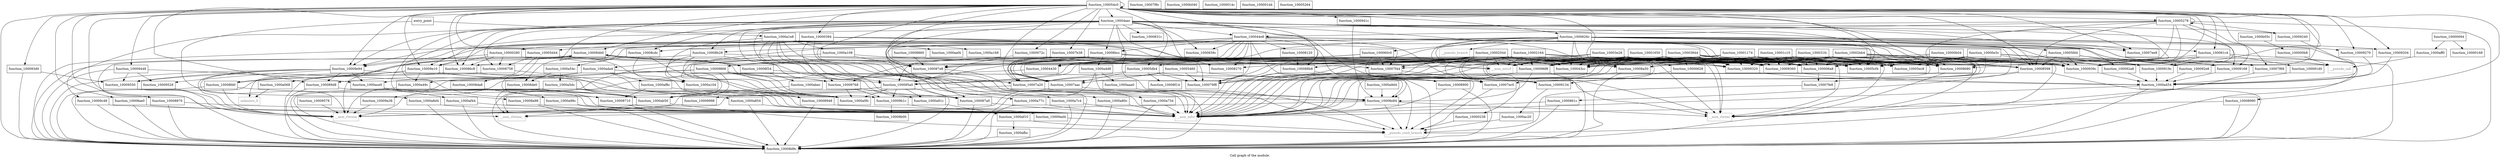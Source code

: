 digraph "Call graph of the module." {
  label="Call graph of the module.";
  node [shape=record];

  Node_function_100054c0 [label="{function_100054c0}"];
  Node_function_10005d44 [label="{function_10005d44}"];
  Node_function_10005cf4 [label="{function_10005cf4}"];
  Node_function_10007b38 [label="{function_10007b38}"];
  Node_function_10007ec0 [label="{function_10007ec0}"];
  Node_function_10009270 [label="{function_10009270}"];
  Node_function_10008948 [label="{function_10008948}"];
  Node_function_10005db4 [label="{function_10005db4}"];
  Node_function_10008bcc [label="{function_10008bcc}"];
  Node_function_10008990 [label="{function_10008990}"];
  Node_function_10009360 [label="{function_10009360}"];
  Node_function_10008cdc [label="{function_10008cdc}"];
  Node_function_10007ee8 [label="{function_10007ee8}"];
  Node_function_10007f44 [label="{function_10007f44}"];
  Node_function_10007f68 [label="{function_10007f68}"];
  Node_function_10008d9c [label="{function_10008d9c}"];
  Node_function_10007f8c [label="{function_10007f8c}"];
  Node_function_10007fe8 [label="{function_10007fe8}"];
  Node_function_100092a8 [label="{function_100092a8}"];
  Node_function_10008da8 [label="{function_10008da8}"];
  Node_function_100089d8 [label="{function_100089d8}"];
  Node_function_10005ec8 [label="{function_10005ec8}"];
  Node_function_100092e8 [label="{function_100092e8}"];
  Node_function_10008a50 [label="{function_10008a50}"];
  Node_function_100079f8 [label="{function_100079f8}"];
  Node_function_100088b8 [label="{function_100088b8}"];
  Node_function_10008de0 [label="{function_10008de0}"];
  Node_function_10008120 [label="{function_10008120}"];
  Node_function_100081c4 [label="{function_100081c4}"];
  Node_function_10008270 [label="{function_10008270}"];
  Node_function_1000831c [label="{function_1000831c}"];
  Node_function_1000839c [label="{function_1000839c}"];
  Node_function_10008e84 [label="{function_10008e84}"];
  Node_function_100084b0 [label="{function_100084b0}"];
  Node_function_10008598 [label="{function_10008598}"];
  Node_function_10005fd4 [label="{function_10005fd4}"];
  Node_function_1000861c [label="{function_1000861c}"];
  Node_function_100060c0 [label="{function_100060c0}"];
  Node_function_10007a20 [label="{function_10007a20}"];
  Node_function_10008f14 [label="{function_10008f14}"];
  Node_function_10008680 [label="{function_10008680}"];
  Node_function_10008f34 [label="{function_10008f34}"];
  Node_function_100086c8 [label="{function_100086c8}"];
  Node_function_10008fd0 [label="{function_10008fd0}"];
  Node_function_10008710 [label="{function_10008710}"];
  Node_function_10009134 [label="{function_10009134}"];
  Node_function_10008758 [label="{function_10008758}"];
  Node_function_10009168 [label="{function_10009168}"];
  Node_function_1000919c [label="{function_1000919c}"];
  Node_function_10008a98 [label="{function_10008a98}"];
  Node_function_10008ae0 [label="{function_10008ae0}"];
  Node_function_10009320 [label="{function_10009320}"];
  Node_function_100087a0 [label="{function_100087a0}"];
  Node_function_1000626c [label="{function_1000626c}"];
  Node_function_10008b28 [label="{function_10008b28}"];
  Node_function_1000939c [label="{function_1000939c}"];
  Node_function_10007aac [label="{function_10007aac}"];
  Node_function_100091d0 [label="{function_100091d0}"];
  Node_function_100087e8 [label="{function_100087e8}"];
  Node_function_10009204 [label="{function_10009204}"];
  Node_function_10008860 [label="{function_10008860}"];
  Node_function_10009240 [label="{function_10009240}"];
  Node_function_10008870 [label="{function_10008870}"];
  Node_function_100093d0 [label="{function_100093d0}"];
  Node_function_1000a80c [label="{function_1000a80c}"];
  Node_function_1000941c [label="{function_1000941c}"];
  Node_function_10009448 [label="{function_10009448}"];
  Node_function_10009528 [label="{function_10009528}"];
  Node_function_10009550 [label="{function_10009550}"];
  Node_function_10009578 [label="{function_10009578}"];
  Node_function_100095a0 [label="{function_100095a0}"];
  Node_function_100096f8 [label="{function_100096f8}"];
  Node_function_10009768 [label="{function_10009768}"];
  Node_function_10009868 [label="{function_10009868}"];
  Node_function_10009998 [label="{function_10009998}"];
  Node_function_10009a38 [label="{function_10009a38}"];
  Node_function_10009ad4 [label="{function_10009ad4}"];
  Node_function_10009b00 [label="{function_10009b00}"];
  Node_function_10009b1c [label="{function_10009b1c}"];
  Node_function_10009c48 [label="{function_10009c48}"];
  Node_function_10009e10 [label="{function_10009e10}"];
  Node_function_10009e94 [label="{function_10009e94}"];
  Node_function_1000a068 [label="{function_1000a068}"];
  Node_function_1000a0fc [label="{function_1000a0fc}"];
  Node_function_1000a104 [label="{function_1000a104}"];
  Node_function_1000a108 [label="{function_1000a108}"];
  Node_function_1000a168 [label="{function_1000a168}"];
  Node_function_1000a1e8 [label="{function_1000a1e8}"];
  Node_function_1000a454 [label="{function_1000a454}"];
  Node_function_1000a49c [label="{function_1000a49c}"];
  Node_function_1000a4d8 [label="{function_1000a4d8}"];
  Node_function_1000a54c [label="{function_1000a54c}"];
  Node_function_1000a5dc [label="{function_1000a5dc}"];
  Node_function_1000a734 [label="{function_1000a734}"];
  Node_function_1000a77c [label="{function_1000a77c}"];
  Node_function_1000a7c4 [label="{function_1000a7c4}"];
  Node_function_1000a854 [label="{function_1000a854}"];
  Node_function_1000a8d4 [label="{function_1000a8d4}"];
  Node_function_1000a91c [label="{function_1000a91c}"];
  Node_function_1000a98c [label="{function_1000a98c}"];
  Node_function_1000a9d4 [label="{function_1000a9d4}"];
  Node_function_1000aaa0 [label="{function_1000aaa0}"];
  Node_function_1000ab50 [label="{function_1000ab50}"];
  Node_function_1000abec [label="{function_1000abec}"];
  Node_function_1000ac20 [label="{function_1000ac20}"];
  Node_function_1000ace0 [label="{function_1000ace0}"];
  Node_function_1000ada4 [label="{function_1000ada4}"];
  Node_function_1000aef4 [label="{function_1000aef4}"];
  Node_function_1000af10 [label="{function_1000af10}"];
  Node_function_1000af44 [label="{function_1000af44}"];
  Node_function_1000af8c [label="{function_1000af8c}"];
  Node_function_1000afbc [label="{function_1000afbc}"];
  Node_function_1000aff0 [label="{function_1000aff0}"];
  Node_function_1000b040 [label="{function_1000b040}"];
  Node_function_1000b05c [label="{function_1000b05c}"];
  Node___asm_rlwinm [color="gray50", fontcolor="gray50", label="{__asm_rlwinm}"];
  Node___asm_rlwinm_ [color="gray50", fontcolor="gray50", label="{__asm_rlwinm_}"];
  Node___asm_rlwimi [color="gray50", fontcolor="gray50", label="{__asm_rlwimi}"];
  Node___asm_mfcr [color="gray50", fontcolor="gray50", label="{__asm_mfcr}"];
  Node___asm_mtcrf [color="gray50", fontcolor="gray50", label="{__asm_mtcrf}"];
  Node_unknown_0 [color="gray50", fontcolor="gray50", label="{unknown_0}"];
  Node_function_10008900 [label="{function_10008900}"];
  Node___pseudo_call [color="gray50", fontcolor="gray50", label="{__pseudo_call}"];
  Node___pseudo_branch [color="gray50", fontcolor="gray50", label="{__pseudo_branch}"];
  Node___pseudo_cond_branch [color="gray50", fontcolor="gray50", label="{__pseudo_cond_branch}"];
  Node_function_10000094 [label="{function_10000094}"];
  Node_function_100000b8 [label="{function_100000b8}"];
  Node_function_1000014c [label="{function_1000014c}"];
  Node_function_10000168 [label="{function_10000168}"];
  Node_function_100001d4 [label="{function_100001d4}"];
  Node_entry_point [label="{entry_point}"];
  Node_function_10000238 [label="{function_10000238}"];
  Node_function_10000280 [label="{function_10000280}"];
  Node_function_10000394 [label="{function_10000394}"];
  Node_function_10000628 [label="{function_10000628}"];
  Node_function_100006a8 [label="{function_100006a8}"];
  Node_function_1000072c [label="{function_1000072c}"];
  Node_function_10000b04 [label="{function_10000b04}"];
  Node_function_10000e3c [label="{function_10000e3c}"];
  Node_function_10001174 [label="{function_10001174}"];
  Node_function_10001650 [label="{function_10001650}"];
  Node_function_10001c10 [label="{function_10001c10}"];
  Node_function_10002164 [label="{function_10002164}"];
  Node_function_10002544 [label="{function_10002544}"];
  Node_function_10002bb4 [label="{function_10002bb4}"];
  Node_function_100031fc [label="{function_100031fc}"];
  Node_function_10003844 [label="{function_10003844}"];
  Node_function_10003e28 [label="{function_10003e28}"];
  Node_function_100043cc [label="{function_100043cc}"];
  Node_function_10004430 [label="{function_10004430}"];
  Node_function_100044e8 [label="{function_100044e8}"];
  Node_function_10004aec [label="{function_10004aec}"];
  Node_function_10005264 [label="{function_10005264}"];
  Node_function_10005278 [label="{function_10005278}"];
  Node_function_10005460 [label="{function_10005460}"];
  Node_function_100054c0 -> Node_function_100054c0;
  Node_function_100054c0 -> Node_function_10005d44;
  Node_function_100054c0 -> Node_function_10005cf4;
  Node_function_100054c0 -> Node_function_10007b38;
  Node_function_100054c0 -> Node_function_10007ec0;
  Node_function_100054c0 -> Node_function_10009270;
  Node_function_100054c0 -> Node_function_10008948;
  Node_function_100054c0 -> Node_function_10005db4;
  Node_function_100054c0 -> Node_function_10008990;
  Node_function_100054c0 -> Node_function_10007ee8;
  Node_function_100054c0 -> Node_function_10007f68;
  Node_function_100054c0 -> Node_function_10008d9c;
  Node_function_100054c0 -> Node_function_100089d8;
  Node_function_100054c0 -> Node_function_100092e8;
  Node_function_100054c0 -> Node_function_100079f8;
  Node_function_100054c0 -> Node_function_100081c4;
  Node_function_100054c0 -> Node_function_100084b0;
  Node_function_100054c0 -> Node_function_10008598;
  Node_function_100054c0 -> Node_function_10007a20;
  Node_function_100054c0 -> Node_function_10008680;
  Node_function_100054c0 -> Node_function_100086c8;
  Node_function_100054c0 -> Node_function_1000919c;
  Node_function_100054c0 -> Node_function_10008ae0;
  Node_function_100054c0 -> Node_function_1000626c;
  Node_function_100054c0 -> Node_function_1000939c;
  Node_function_100054c0 -> Node_function_10007aac;
  Node_function_100054c0 -> Node_function_100087e8;
  Node_function_100054c0 -> Node_function_10009204;
  Node_function_100054c0 -> Node_function_10008870;
  Node_function_100054c0 -> Node_function_100093d0;
  Node_function_100054c0 -> Node_function_1000941c;
  Node_function_100054c0 -> Node_function_10009448;
  Node_function_100054c0 -> Node_function_10009e10;
  Node_function_100054c0 -> Node_function_10009e94;
  Node_function_100054c0 -> Node___asm_rlwinm;
  Node_function_100054c0 -> Node_function_10000394;
  Node_function_100054c0 -> Node_function_1000072c;
  Node_function_100054c0 -> Node_function_10004aec;
  Node_function_100054c0 -> Node_function_10005278;
  Node_function_10005d44 -> Node_function_10008da8;
  Node_function_10005d44 -> Node_function_10008a50;
  Node_function_10005d44 -> Node_function_10008710;
  Node_function_10005d44 -> Node_function_10008758;
  Node_function_10007b38 -> Node_function_10007f44;
  Node_function_10007b38 -> Node_function_100095a0;
  Node_function_10007ec0 -> Node___pseudo_cond_branch;
  Node_function_10009270 -> Node_function_1000a454;
  Node_function_10008948 -> Node_function_10008d9c;
  Node_function_10008948 -> Node___asm_mfcr;
  Node_function_10005db4 -> Node_function_10007ec0;
  Node_function_10005db4 -> Node_function_100079f8;
  Node_function_10005db4 -> Node_function_10007a20;
  Node_function_10005db4 -> Node_function_10008f14;
  Node_function_10005db4 -> Node_function_10007aac;
  Node_function_10008bcc -> Node_function_10008d9c;
  Node_function_10008bcc -> Node_function_10008598;
  Node_function_10008bcc -> Node_function_10008680;
  Node_function_10008bcc -> Node_function_100087e8;
  Node_function_10008bcc -> Node_function_100095a0;
  Node_function_10008bcc -> Node_function_100096f8;
  Node_function_10008bcc -> Node_function_10009768;
  Node_function_10008bcc -> Node_function_1000a0fc;
  Node_function_10008bcc -> Node_function_1000a4d8;
  Node_function_10008990 -> Node_function_10008d9c;
  Node_function_10008990 -> Node___asm_mfcr;
  Node_function_10009360 -> Node_function_1000a454;
  Node_function_10008cdc -> Node_function_1000a0fc;
  Node_function_10008cdc -> Node_function_1000a104;
  Node_function_10008cdc -> Node_function_1000a54c;
  Node_function_10007f44 -> Node___pseudo_cond_branch;
  Node_function_10007f68 -> Node___pseudo_cond_branch;
  Node_function_10007fe8 -> Node___pseudo_cond_branch;
  Node_function_100092a8 -> Node_function_1000a454;
  Node_function_10008da8 -> Node_function_1000a98c;
  Node_function_100089d8 -> Node_function_10008d9c;
  Node_function_100089d8 -> Node___asm_mfcr;
  Node_function_100092e8 -> Node_function_1000a454;
  Node_function_10008a50 -> Node_function_10008d9c;
  Node_function_10008a50 -> Node___asm_mfcr;
  Node_function_100088b8 -> Node_function_10008d9c;
  Node_function_100088b8 -> Node___asm_mfcr;
  Node_function_10008de0 -> Node_function_1000ab50;
  Node_function_10008de0 -> Node___asm_rlwinm_;
  Node_function_10008120 -> Node_function_100088b8;
  Node_function_100081c4 -> Node_function_10008d9c;
  Node_function_100081c4 -> Node_function_10008680;
  Node_function_100081c4 -> Node_function_1000919c;
  Node_function_100081c4 -> Node_function_1000939c;
  Node_function_100081c4 -> Node_function_100091d0;
  Node_function_10008e84 -> Node___asm_rlwinm_;
  Node_function_10008e84 -> Node___asm_rlwimi;
  Node_function_10008e84 -> Node___pseudo_cond_branch;
  Node_function_100084b0 -> Node_function_10008d9c;
  Node_function_100084b0 -> Node_function_10008f34;
  Node_function_100084b0 -> Node_function_10008fd0;
  Node_function_100084b0 -> Node___asm_mfcr;
  Node_function_10008598 -> Node_function_10008d9c;
  Node_function_10008598 -> Node_function_1000861c;
  Node_function_10008598 -> Node___asm_mfcr;
  Node_function_10005fd4 -> Node_function_10007f68;
  Node_function_10005fd4 -> Node_function_10008598;
  Node_function_10005fd4 -> Node_function_10008680;
  Node_function_10005fd4 -> Node_function_1000919c;
  Node_function_10005fd4 -> Node_function_1000939c;
  Node_function_1000861c -> Node_function_10008d9c;
  Node_function_1000861c -> Node___asm_mfcr;
  Node_function_100060c0 -> Node_function_10007ec0;
  Node_function_100060c0 -> Node_function_10007f44;
  Node_function_100060c0 -> Node_function_100095a0;
  Node_function_100060c0 -> Node_function_10009868;
  Node_function_10007a20 -> Node___asm_rlwinm;
  Node_function_10007a20 -> Node___pseudo_cond_branch;
  Node_function_10008680 -> Node_function_10008d9c;
  Node_function_10008680 -> Node___asm_mfcr;
  Node_function_10008f34 -> Node_function_10008e84;
  Node_function_10008f34 -> Node_function_100084b0;
  Node_function_10008f34 -> Node_function_1000abec;
  Node_function_100086c8 -> Node_function_10008d9c;
  Node_function_100086c8 -> Node___asm_mfcr;
  Node_function_10008fd0 -> Node_function_10008d9c;
  Node_function_10008fd0 -> Node_function_100084b0;
  Node_function_10008fd0 -> Node_function_1000ab50;
  Node_function_10008fd0 -> Node___asm_rlwinm;
  Node_function_10008710 -> Node_function_10008d9c;
  Node_function_10008710 -> Node___asm_mfcr;
  Node_function_10009134 -> Node_function_1000ac20;
  Node_function_10008758 -> Node_function_10008d9c;
  Node_function_10008758 -> Node___asm_mfcr;
  Node_function_10009168 -> Node_function_1000a454;
  Node_function_1000919c -> Node_function_1000a454;
  Node_function_10008a98 -> Node_function_10008d9c;
  Node_function_10008a98 -> Node___asm_mfcr;
  Node_function_10008ae0 -> Node_function_10008d9c;
  Node_function_10008ae0 -> Node___asm_mfcr;
  Node_function_10009320 -> Node_function_1000a454;
  Node_function_100087a0 -> Node_function_10008d9c;
  Node_function_100087a0 -> Node___asm_mfcr;
  Node_function_1000626c -> Node_function_10005d44;
  Node_function_1000626c -> Node_function_10005cf4;
  Node_function_1000626c -> Node_function_10009270;
  Node_function_1000626c -> Node_function_10008948;
  Node_function_1000626c -> Node_function_10009360;
  Node_function_1000626c -> Node_function_10008d9c;
  Node_function_1000626c -> Node_function_100092a8;
  Node_function_1000626c -> Node_function_10008a50;
  Node_function_1000626c -> Node_function_10008de0;
  Node_function_1000626c -> Node_function_100081c4;
  Node_function_1000626c -> Node_function_10008598;
  Node_function_1000626c -> Node_function_10005fd4;
  Node_function_1000626c -> Node_function_100060c0;
  Node_function_1000626c -> Node_function_10008680;
  Node_function_1000626c -> Node_function_100086c8;
  Node_function_1000626c -> Node_function_10009320;
  Node_function_1000626c -> Node_function_1000939c;
  Node_function_1000626c -> Node_function_10009204;
  Node_function_1000626c -> Node_function_100096f8;
  Node_function_1000626c -> Node_function_10009e10;
  Node_function_1000626c -> Node___asm_rlwinm;
  Node_function_1000626c -> Node___asm_rlwimi;
  Node_function_1000626c -> Node___asm_mfcr;
  Node_function_1000626c -> Node___asm_mtcrf;
  Node_function_1000626c -> Node___pseudo_branch;
  Node_function_1000626c -> Node_function_100043cc;
  Node_function_1000626c -> Node_function_10004430;
  Node_function_10008b28 -> Node_function_10008d9c;
  Node_function_10008b28 -> Node_function_10008680;
  Node_function_10008b28 -> Node_function_10009768;
  Node_function_10008b28 -> Node_function_1000a0fc;
  Node_function_10008b28 -> Node_function_1000a104;
  Node_function_1000939c -> Node_function_1000a454;
  Node_function_10007aac -> Node___asm_rlwinm;
  Node_function_10007aac -> Node___pseudo_cond_branch;
  Node_function_100091d0 -> Node_function_1000a454;
  Node_function_100087e8 -> Node_function_10008d9c;
  Node_function_100087e8 -> Node___asm_mfcr;
  Node_function_10009204 -> Node_function_1000a454;
  Node_function_10008860 -> Node_function_100087e8;
  Node_function_10009240 -> Node_function_1000a454;
  Node_function_10008870 -> Node_function_10008d9c;
  Node_function_10008870 -> Node___asm_mfcr;
  Node_function_100093d0 -> Node_function_10008d9c;
  Node_function_100093d0 -> Node_function_10009550;
  Node_function_1000a80c -> Node_function_10008d9c;
  Node_function_1000a80c -> Node___asm_mfcr;
  Node_function_1000941c -> Node_function_10008e84;
  Node_function_10009448 -> Node_function_10008d9c;
  Node_function_10009448 -> Node_function_10009528;
  Node_function_10009448 -> Node_function_10009550;
  Node_function_10009448 -> Node_function_1000ace0;
  Node_function_10009528 -> Node___asm_rlwinm;
  Node_function_10009550 -> Node___asm_rlwinm;
  Node_function_10009578 -> Node___asm_rlwinm;
  Node_function_100095a0 -> Node_function_10008d9c;
  Node_function_100095a0 -> Node_function_10009998;
  Node_function_100095a0 -> Node_function_10009b1c;
  Node_function_100095a0 -> Node_function_1000a0fc;
  Node_function_100095a0 -> Node_function_1000a91c;
  Node_function_100095a0 -> Node___asm_rlwinm;
  Node_function_100096f8 -> Node_function_10008d9c;
  Node_function_100096f8 -> Node_function_10008e84;
  Node_function_100096f8 -> Node_function_100095a0;
  Node_function_10009768 -> Node_function_10009b1c;
  Node_function_10009768 -> Node_function_1000a0fc;
  Node_function_10009768 -> Node_function_1000a91c;
  Node_function_10009868 -> Node_function_100095a0;
  Node_function_10009868 -> Node_function_10009768;
  Node_function_10009868 -> Node_function_10009a38;
  Node_function_10009868 -> Node_function_10009b1c;
  Node_function_10009868 -> Node_function_1000a0fc;
  Node_function_10009868 -> Node_function_1000ab50;
  Node_function_10009868 -> Node___asm_rlwinm;
  Node_function_10009998 -> Node___asm_rlwinm;
  Node_function_10009a38 -> Node___asm_rlwinm;
  Node_function_10009ad4 -> Node___pseudo_cond_branch;
  Node_function_10009b1c -> Node_function_10009ad4;
  Node_function_10009b1c -> Node_function_10009b00;
  Node_function_10009c48 -> Node_function_10008d9c;
  Node_function_10009c48 -> Node___asm_rlwinm_;
  Node_function_10009e10 -> Node_function_1000a068;
  Node_function_10009e10 -> Node_function_1000a0fc;
  Node_function_10009e10 -> Node_function_1000a104;
  Node_function_10009e10 -> Node_function_1000a49c;
  Node_function_10009e10 -> Node_unknown_0;
  Node_function_10009e94 -> Node_function_10008d9c;
  Node_function_10009e94 -> Node_function_100089d8;
  Node_function_10009e94 -> Node_function_10009528;
  Node_function_10009e94 -> Node_function_10009550;
  Node_function_10009e94 -> Node_function_1000a8d4;
  Node_function_10009e94 -> Node_function_1000ace0;
  Node_function_10009e94 -> Node___asm_rlwinm;
  Node_function_10009e94 -> Node___asm_mfcr;
  Node_function_1000a068 -> Node_unknown_0;
  Node_function_1000a108 -> Node_function_10008598;
  Node_function_1000a108 -> Node_function_100087e8;
  Node_function_1000a108 -> Node_function_1000ada4;
  Node_function_1000a1e8 -> Node_function_10008d9c;
  Node_function_1000a1e8 -> Node_function_10008e84;
  Node_function_1000a1e8 -> Node_function_1000a80c;
  Node_function_1000a1e8 -> Node_function_10009e10;
  Node_function_1000a1e8 -> Node_function_1000a108;
  Node_function_1000a1e8 -> Node_function_1000a168;
  Node_function_1000a1e8 -> Node_function_1000a734;
  Node_function_1000a1e8 -> Node_function_1000a77c;
  Node_function_1000a1e8 -> Node_function_1000a7c4;
  Node_function_1000a1e8 -> Node_function_1000ab50;
  Node_function_1000a1e8 -> Node_function_1000aef4;
  Node_function_1000a1e8 -> Node___pseudo_call;
  Node_function_1000a454 -> Node_function_10008d9c;
  Node_function_1000a454 -> Node___asm_mfcr;
  Node_function_1000a49c -> Node_function_10008d9c;
  Node_function_1000a49c -> Node___asm_mfcr;
  Node_function_1000a4d8 -> Node_function_10008d9c;
  Node_function_1000a4d8 -> Node_function_1000aaa0;
  Node_function_1000a4d8 -> Node___asm_mfcr;
  Node_function_1000a54c -> Node_function_10008de0;
  Node_function_1000a54c -> Node_function_1000a5dc;
  Node_function_1000a5dc -> Node_function_10008d9c;
  Node_function_1000a5dc -> Node_function_1000a854;
  Node_function_1000a5dc -> Node_function_1000ab50;
  Node_function_1000a5dc -> Node___asm_rlwinm;
  Node_function_1000a5dc -> Node___asm_mfcr;
  Node_function_1000a734 -> Node_function_10008d9c;
  Node_function_1000a734 -> Node___asm_mfcr;
  Node_function_1000a77c -> Node_function_10008d9c;
  Node_function_1000a77c -> Node___asm_mfcr;
  Node_function_1000a7c4 -> Node_function_10008d9c;
  Node_function_1000a7c4 -> Node___asm_mfcr;
  Node_function_1000a854 -> Node_function_10008d9c;
  Node_function_1000a854 -> Node___asm_mfcr;
  Node_function_1000a8d4 -> Node_function_10008d9c;
  Node_function_1000a8d4 -> Node___asm_mfcr;
  Node_function_1000a91c -> Node_function_1000af10;
  Node_function_1000a98c -> Node_function_10008d9c;
  Node_function_1000a98c -> Node___asm_mfcr;
  Node_function_1000a9d4 -> Node_function_10008e84;
  Node_function_1000aaa0 -> Node_function_10008e84;
  Node_function_1000ab50 -> Node___asm_rlwinm_;
  Node_function_1000ab50 -> Node___pseudo_cond_branch;
  Node_function_1000abec -> Node_function_1000ab50;
  Node_function_1000ac20 -> Node___pseudo_cond_branch;
  Node_function_1000ace0 -> Node_function_1000ab50;
  Node_function_1000ace0 -> Node_function_1000af44;
  Node_function_1000ada4 -> Node_function_100089d8;
  Node_function_1000ada4 -> Node_function_10008e84;
  Node_function_1000ada4 -> Node_function_10009550;
  Node_function_1000ada4 -> Node_function_1000a0fc;
  Node_function_1000ada4 -> Node_function_1000a49c;
  Node_function_1000ada4 -> Node_function_1000ace0;
  Node_function_1000ada4 -> Node_function_1000af8c;
  Node_function_1000ada4 -> Node___pseudo_cond_branch;
  Node_function_1000af10 -> Node_function_1000afbc;
  Node_function_1000af10 -> Node___pseudo_cond_branch;
  Node_function_1000af44 -> Node_function_10008d9c;
  Node_function_1000af44 -> Node___asm_mfcr;
  Node_function_1000af8c -> Node_function_10008710;
  Node_function_1000af8c -> Node_function_100087a0;
  Node_function_1000afbc -> Node_function_10008d9c;
  Node_function_1000aff0 -> Node___pseudo_call;
  Node_function_1000b05c -> Node_function_100000b8;
  Node_function_10008900 -> Node_function_10008d9c;
  Node_function_10008900 -> Node___asm_mfcr;
  Node_function_10000094 -> Node_function_1000aff0;
  Node_function_10000094 -> Node_function_10000168;
  Node_function_100000b8 -> Node___pseudo_call;
  Node_entry_point -> Node_function_1000a1e8;
  Node_entry_point -> Node___asm_rlwinm;
  Node_function_10000238 -> Node___pseudo_cond_branch;
  Node_function_10000280 -> Node_function_100086c8;
  Node_function_10000280 -> Node_function_10008758;
  Node_function_10000280 -> Node_function_100087a0;
  Node_function_10000280 -> Node_function_10009e10;
  Node_function_10000280 -> Node_function_10009e94;
  Node_function_10000280 -> Node___pseudo_call;
  Node_function_10000394 -> Node_function_10007f44;
  Node_function_10000394 -> Node_function_10008d9c;
  Node_function_10000394 -> Node_function_100096f8;
  Node_function_10000394 -> Node_function_10009768;
  Node_function_10000394 -> Node___asm_mfcr;
  Node_function_10000394 -> Node___asm_mtcrf;
  Node_function_10000394 -> Node_function_10000280;
  Node_function_10000628 -> Node_function_10009134;
  Node_function_100006a8 -> Node_function_10007fe8;
  Node_function_1000072c -> Node_function_100096f8;
  Node_function_1000072c -> Node_function_10009868;
  Node_function_10000b04 -> Node_function_10005cf4;
  Node_function_10000b04 -> Node_function_10005ec8;
  Node_function_10000b04 -> Node_function_100092e8;
  Node_function_10000b04 -> Node_function_10009168;
  Node_function_10000b04 -> Node_function_1000919c;
  Node_function_10000b04 -> Node_function_1000939c;
  Node_function_10000b04 -> Node_function_100096f8;
  Node_function_10000b04 -> Node___asm_mfcr;
  Node_function_10000b04 -> Node_function_100006a8;
  Node_function_10000e3c -> Node_function_10005cf4;
  Node_function_10000e3c -> Node_function_10005ec8;
  Node_function_10000e3c -> Node_function_100092e8;
  Node_function_10000e3c -> Node_function_10009168;
  Node_function_10000e3c -> Node_function_1000919c;
  Node_function_10000e3c -> Node_function_1000939c;
  Node_function_10000e3c -> Node_function_100096f8;
  Node_function_10000e3c -> Node___asm_mfcr;
  Node_function_10000e3c -> Node_function_100006a8;
  Node_function_10001174 -> Node_function_10005cf4;
  Node_function_10001174 -> Node_function_10009360;
  Node_function_10001174 -> Node_function_10005ec8;
  Node_function_10001174 -> Node_function_10008680;
  Node_function_10001174 -> Node_function_10009320;
  Node_function_10001174 -> Node_function_1000939c;
  Node_function_10001174 -> Node_function_100096f8;
  Node_function_10001174 -> Node___asm_rlwimi;
  Node_function_10001174 -> Node___asm_mfcr;
  Node_function_10001174 -> Node___asm_mtcrf;
  Node_function_10001174 -> Node_function_100006a8;
  Node_function_10001174 -> Node_function_100043cc;
  Node_function_10001174 -> Node_function_10004430;
  Node_function_10001650 -> Node_function_10005cf4;
  Node_function_10001650 -> Node_function_10009360;
  Node_function_10001650 -> Node_function_10007f44;
  Node_function_10001650 -> Node_function_10005ec8;
  Node_function_10001650 -> Node_function_10008680;
  Node_function_10001650 -> Node_function_10009320;
  Node_function_10001650 -> Node_function_1000939c;
  Node_function_10001650 -> Node_function_100096f8;
  Node_function_10001650 -> Node___asm_rlwimi;
  Node_function_10001650 -> Node___asm_mfcr;
  Node_function_10001650 -> Node___asm_mtcrf;
  Node_function_10001650 -> Node_function_100006a8;
  Node_function_10001650 -> Node_function_100043cc;
  Node_function_10001650 -> Node_function_10004430;
  Node_function_10001c10 -> Node_function_10005cf4;
  Node_function_10001c10 -> Node_function_10009360;
  Node_function_10001c10 -> Node_function_10005ec8;
  Node_function_10001c10 -> Node_function_10008680;
  Node_function_10001c10 -> Node_function_10009320;
  Node_function_10001c10 -> Node_function_1000939c;
  Node_function_10001c10 -> Node_function_100096f8;
  Node_function_10001c10 -> Node___asm_rlwimi;
  Node_function_10001c10 -> Node___asm_mfcr;
  Node_function_10001c10 -> Node___asm_mtcrf;
  Node_function_10001c10 -> Node_function_100006a8;
  Node_function_10001c10 -> Node_function_100043cc;
  Node_function_10001c10 -> Node_function_10004430;
  Node_function_10002164 -> Node_function_10005cf4;
  Node_function_10002164 -> Node_function_10009360;
  Node_function_10002164 -> Node_function_10007f44;
  Node_function_10002164 -> Node_function_100079f8;
  Node_function_10002164 -> Node_function_10008680;
  Node_function_10002164 -> Node_function_10009320;
  Node_function_10002164 -> Node_function_1000939c;
  Node_function_10002164 -> Node_function_10007aac;
  Node_function_10002164 -> Node_function_100096f8;
  Node_function_10002164 -> Node___asm_rlwimi;
  Node_function_10002164 -> Node___asm_mfcr;
  Node_function_10002164 -> Node___asm_mtcrf;
  Node_function_10002164 -> Node_function_100006a8;
  Node_function_10002164 -> Node_function_100043cc;
  Node_function_10002164 -> Node_function_10004430;
  Node_function_10002544 -> Node_function_10005cf4;
  Node_function_10002544 -> Node_function_10007ec0;
  Node_function_10002544 -> Node_function_10005db4;
  Node_function_10002544 -> Node_function_10009360;
  Node_function_10002544 -> Node_function_10007f44;
  Node_function_10002544 -> Node_function_100079f8;
  Node_function_10002544 -> Node_function_100088b8;
  Node_function_10002544 -> Node_function_10008270;
  Node_function_10002544 -> Node_function_10007a20;
  Node_function_10002544 -> Node_function_10008680;
  Node_function_10002544 -> Node_function_10009134;
  Node_function_10002544 -> Node_function_10009320;
  Node_function_10002544 -> Node_function_1000939c;
  Node_function_10002544 -> Node_function_10007aac;
  Node_function_10002544 -> Node_function_100087e8;
  Node_function_10002544 -> Node_function_100096f8;
  Node_function_10002544 -> Node___asm_rlwimi;
  Node_function_10002544 -> Node___asm_mfcr;
  Node_function_10002544 -> Node___asm_mtcrf;
  Node_function_10002544 -> Node_function_10000238;
  Node_function_10002544 -> Node_function_100006a8;
  Node_function_10002544 -> Node_function_100043cc;
  Node_function_10002544 -> Node_function_10004430;
  Node_function_10002bb4 -> Node_function_10005cf4;
  Node_function_10002bb4 -> Node_function_10009360;
  Node_function_10002bb4 -> Node_function_100092a8;
  Node_function_10002bb4 -> Node_function_10005ec8;
  Node_function_10002bb4 -> Node_function_10008a50;
  Node_function_10002bb4 -> Node_function_10008598;
  Node_function_10002bb4 -> Node_function_10008680;
  Node_function_10002bb4 -> Node_function_1000919c;
  Node_function_10002bb4 -> Node_function_10009320;
  Node_function_10002bb4 -> Node_function_1000939c;
  Node_function_10002bb4 -> Node_function_100095a0;
  Node_function_10002bb4 -> Node_function_100096f8;
  Node_function_10002bb4 -> Node___asm_rlwimi;
  Node_function_10002bb4 -> Node___asm_mfcr;
  Node_function_10002bb4 -> Node___asm_mtcrf;
  Node_function_10002bb4 -> Node_function_100006a8;
  Node_function_10002bb4 -> Node_function_100043cc;
  Node_function_10002bb4 -> Node_function_10004430;
  Node_function_100031fc -> Node_function_10005cf4;
  Node_function_100031fc -> Node_function_10009360;
  Node_function_100031fc -> Node_function_100092a8;
  Node_function_100031fc -> Node_function_10005ec8;
  Node_function_100031fc -> Node_function_10008a50;
  Node_function_100031fc -> Node_function_10008598;
  Node_function_100031fc -> Node_function_10008680;
  Node_function_100031fc -> Node_function_1000919c;
  Node_function_100031fc -> Node_function_10009320;
  Node_function_100031fc -> Node_function_1000939c;
  Node_function_100031fc -> Node_function_100095a0;
  Node_function_100031fc -> Node_function_100096f8;
  Node_function_100031fc -> Node___asm_rlwimi;
  Node_function_100031fc -> Node___asm_mfcr;
  Node_function_100031fc -> Node___asm_mtcrf;
  Node_function_100031fc -> Node_function_100006a8;
  Node_function_100031fc -> Node_function_100043cc;
  Node_function_100031fc -> Node_function_10004430;
  Node_function_10003844 -> Node_function_10005cf4;
  Node_function_10003844 -> Node_function_10009360;
  Node_function_10003844 -> Node_function_10005ec8;
  Node_function_10003844 -> Node_function_10008680;
  Node_function_10003844 -> Node_function_10009320;
  Node_function_10003844 -> Node_function_1000939c;
  Node_function_10003844 -> Node_function_100096f8;
  Node_function_10003844 -> Node___asm_rlwimi;
  Node_function_10003844 -> Node___asm_mfcr;
  Node_function_10003844 -> Node___asm_mtcrf;
  Node_function_10003844 -> Node_function_10000628;
  Node_function_10003844 -> Node_function_100006a8;
  Node_function_10003844 -> Node_function_100043cc;
  Node_function_10003844 -> Node_function_10004430;
  Node_function_10003e28 -> Node_function_10005cf4;
  Node_function_10003e28 -> Node_function_10009360;
  Node_function_10003e28 -> Node_function_10008680;
  Node_function_10003e28 -> Node_function_10009320;
  Node_function_10003e28 -> Node_function_1000939c;
  Node_function_10003e28 -> Node_function_100096f8;
  Node_function_10003e28 -> Node___asm_rlwimi;
  Node_function_10003e28 -> Node___asm_mfcr;
  Node_function_10003e28 -> Node___asm_mtcrf;
  Node_function_10003e28 -> Node_function_10000628;
  Node_function_10003e28 -> Node_function_100006a8;
  Node_function_10003e28 -> Node_function_100043cc;
  Node_function_10003e28 -> Node_function_10004430;
  Node_function_10004430 -> Node___asm_rlwinm_;
  Node_function_100044e8 -> Node_function_10007ec0;
  Node_function_100044e8 -> Node_function_10008bcc;
  Node_function_100044e8 -> Node_function_10008cdc;
  Node_function_100044e8 -> Node_function_10007ee8;
  Node_function_100044e8 -> Node_function_10007f68;
  Node_function_100044e8 -> Node_function_10007fe8;
  Node_function_100044e8 -> Node_function_100079f8;
  Node_function_100044e8 -> Node_function_10008120;
  Node_function_100044e8 -> Node_function_10008270;
  Node_function_100044e8 -> Node_function_1000839c;
  Node_function_100044e8 -> Node_function_10008e84;
  Node_function_100044e8 -> Node_function_10007a20;
  Node_function_100044e8 -> Node_function_10008680;
  Node_function_100044e8 -> Node_function_100087a0;
  Node_function_100044e8 -> Node_function_10008b28;
  Node_function_100044e8 -> Node_function_10007aac;
  Node_function_100044e8 -> Node_function_100087e8;
  Node_function_100044e8 -> Node_function_10009e94;
  Node_function_100044e8 -> Node_function_10008900;
  Node_function_10004aec -> Node_function_10008bcc;
  Node_function_10004aec -> Node_function_10008cdc;
  Node_function_10004aec -> Node_function_10007ee8;
  Node_function_10004aec -> Node_function_10007f68;
  Node_function_10004aec -> Node_function_10008a50;
  Node_function_10004aec -> Node_function_100079f8;
  Node_function_10004aec -> Node_function_100088b8;
  Node_function_10004aec -> Node_function_10008270;
  Node_function_10004aec -> Node_function_1000831c;
  Node_function_10004aec -> Node_function_1000839c;
  Node_function_10004aec -> Node_function_10007a20;
  Node_function_10004aec -> Node_function_10008680;
  Node_function_10004aec -> Node_function_100086c8;
  Node_function_10004aec -> Node_function_10008710;
  Node_function_10004aec -> Node_function_10008758;
  Node_function_10004aec -> Node_function_10009168;
  Node_function_10004aec -> Node_function_10008a98;
  Node_function_10004aec -> Node_function_100087a0;
  Node_function_10004aec -> Node_function_10008b28;
  Node_function_10004aec -> Node_function_1000939c;
  Node_function_10004aec -> Node_function_10007aac;
  Node_function_10004aec -> Node_function_100087e8;
  Node_function_10004aec -> Node_function_10009240;
  Node_function_10004aec -> Node_function_100095a0;
  Node_function_10004aec -> Node_function_10009c48;
  Node_function_10004aec -> Node_function_10009e94;
  Node_function_10004aec -> Node_function_10008900;
  Node_function_10004aec -> Node_function_100044e8;
  Node_function_10005278 -> Node_function_10009360;
  Node_function_10005278 -> Node_function_10008d9c;
  Node_function_10005278 -> Node_function_10008598;
  Node_function_10005278 -> Node_function_10008680;
  Node_function_10005278 -> Node_function_10009168;
  Node_function_10005278 -> Node_function_1000919c;
  Node_function_10005278 -> Node_function_1000939c;
  Node_function_10005278 -> Node_function_10009240;
  Node_function_10005278 -> Node_function_10009e94;
  Node_function_10005278 -> Node_function_100044e8;
  Node_function_10005278 -> Node_function_10005278;
  Node_function_10005460 -> Node_function_100079f8;
  Node_function_10005460 -> Node_function_10007a20;
  Node_function_10005460 -> Node_function_10009134;
  Node_function_10005460 -> Node_function_10007aac;
}
